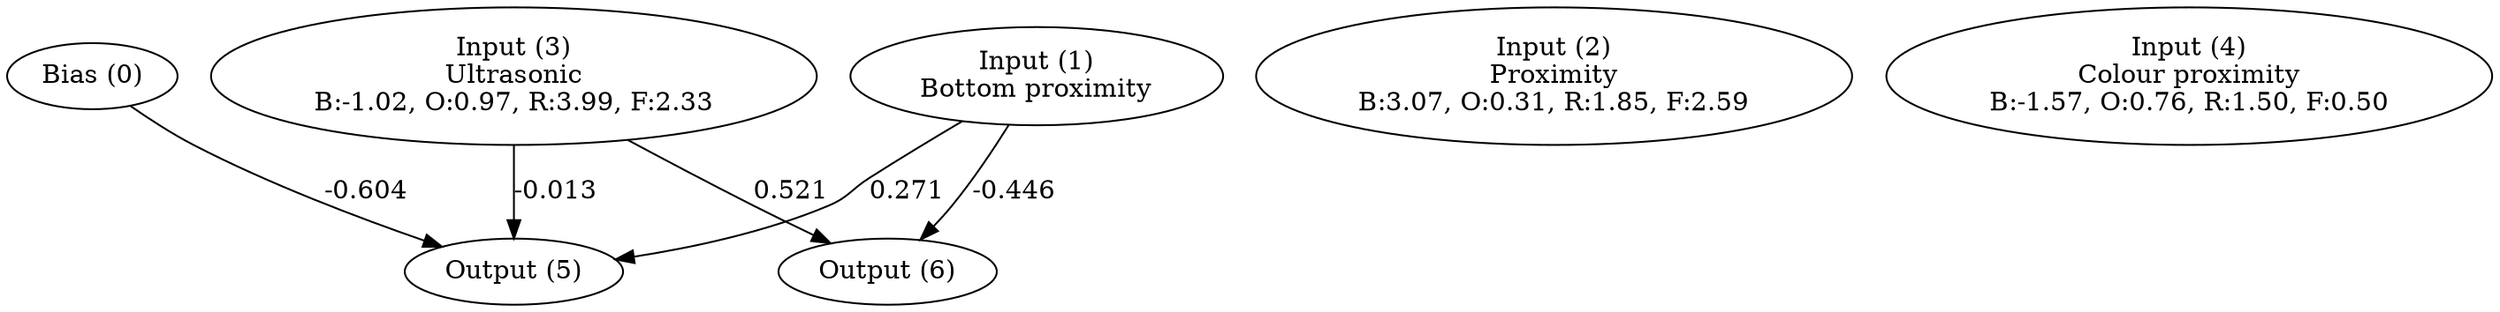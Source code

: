 digraph G {
  0 [ label="Bias (0)" ];
  1 [ label="Input (1)\nBottom proximity" ];
  2 [ label="Input (2)\nProximity\nB:3.07, O:0.31, R:1.85, F:2.59" ];
  3 [ label="Input (3)\nUltrasonic\nB:-1.02, O:0.97, R:3.99, F:2.33" ];
  4 [ label="Input (4)\nColour proximity\nB:-1.57, O:0.76, R:1.50, F:0.50" ];
  5 [ label="Output (5)" ];
  6 [ label="Output (6)" ];
  { rank=same 0 1 2 3 4 }
  { rank=same 5 6 }
  0 -> 5 [ label="-0.604" ];
  1 -> 5 [ label="0.271" ];
  1 -> 6 [ label="-0.446" ];
  3 -> 5 [ label="-0.013" ];
  3 -> 6 [ label="0.521" ];
}
